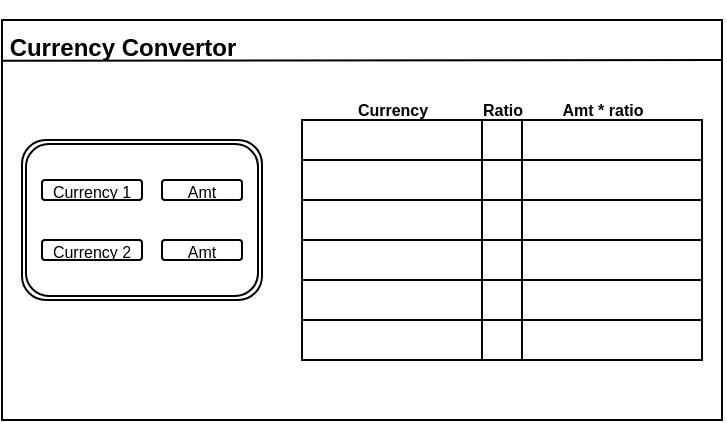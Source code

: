 <mxfile version="23.1.1" type="github">
  <diagram name="Page-1" id="5f0bae14-7c28-e335-631c-24af17079c00">
    <mxGraphModel dx="478" dy="261" grid="1" gridSize="10" guides="1" tooltips="1" connect="1" arrows="1" fold="1" page="1" pageScale="1" pageWidth="1100" pageHeight="850" background="none" math="0" shadow="0">
      <root>
        <mxCell id="0" />
        <mxCell id="1" parent="0" />
        <mxCell id="MlbQ3381bBgCuxPbHRA2-1" value="" style="rounded=0;whiteSpace=wrap;html=1;" parent="1" vertex="1">
          <mxGeometry x="80" y="80" width="360" height="200" as="geometry" />
        </mxCell>
        <mxCell id="MlbQ3381bBgCuxPbHRA2-3" value="" style="endArrow=none;html=1;rounded=0;entryX=0;entryY=0.102;entryDx=0;entryDy=0;entryPerimeter=0;" parent="1" target="MlbQ3381bBgCuxPbHRA2-1" edge="1">
          <mxGeometry width="50" height="50" relative="1" as="geometry">
            <mxPoint x="440" y="100" as="sourcePoint" />
            <mxPoint x="430" y="240" as="targetPoint" />
          </mxGeometry>
        </mxCell>
        <mxCell id="MlbQ3381bBgCuxPbHRA2-4" value="&lt;font style=&quot;font-size: 12px;&quot;&gt;Currency Convertor&lt;/font&gt;" style="text;strokeColor=none;fillColor=none;html=1;fontSize=24;fontStyle=1;verticalAlign=middle;align=center;" parent="1" vertex="1">
          <mxGeometry x="90" y="70" width="100" height="40" as="geometry" />
        </mxCell>
        <mxCell id="MlbQ3381bBgCuxPbHRA2-5" value="" style="shape=ext;double=1;rounded=1;whiteSpace=wrap;html=1;" parent="1" vertex="1">
          <mxGeometry x="90" y="140" width="120" height="80" as="geometry" />
        </mxCell>
        <mxCell id="MlbQ3381bBgCuxPbHRA2-8" value="&lt;font style=&quot;font-size: 8px;&quot;&gt;Currency 1&lt;/font&gt;" style="rounded=1;whiteSpace=wrap;html=1;" parent="1" vertex="1">
          <mxGeometry x="100" y="160" width="50" height="10" as="geometry" />
        </mxCell>
        <mxCell id="MlbQ3381bBgCuxPbHRA2-9" value="&lt;font style=&quot;font-size: 8px;&quot;&gt;Amt&lt;/font&gt;" style="rounded=1;whiteSpace=wrap;html=1;" parent="1" vertex="1">
          <mxGeometry x="160" y="160" width="40" height="10" as="geometry" />
        </mxCell>
        <mxCell id="MlbQ3381bBgCuxPbHRA2-14" value="&lt;font style=&quot;font-size: 8px;&quot;&gt;Currency 2&lt;br&gt;&lt;/font&gt;" style="rounded=1;whiteSpace=wrap;html=1;" parent="1" vertex="1">
          <mxGeometry x="100" y="190" width="50" height="10" as="geometry" />
        </mxCell>
        <mxCell id="MlbQ3381bBgCuxPbHRA2-15" value="&lt;font style=&quot;font-size: 8px;&quot;&gt;Amt&lt;/font&gt;" style="rounded=1;whiteSpace=wrap;html=1;" parent="1" vertex="1">
          <mxGeometry x="160" y="190" width="40" height="10" as="geometry" />
        </mxCell>
        <mxCell id="MlbQ3381bBgCuxPbHRA2-16" value="" style="rounded=1;whiteSpace=wrap;html=1;" parent="1" vertex="1">
          <mxGeometry x="230" y="130" width="200" height="120" as="geometry" />
        </mxCell>
        <mxCell id="BSqpHbu_dynROy-KlYNv-1" value="" style="endArrow=none;html=1;rounded=0;exitX=1;exitY=0.25;exitDx=0;exitDy=0;entryX=0;entryY=0.25;entryDx=0;entryDy=0;" edge="1" parent="1">
          <mxGeometry width="50" height="50" relative="1" as="geometry">
            <mxPoint x="430" y="130" as="sourcePoint" />
            <mxPoint x="230" y="130" as="targetPoint" />
          </mxGeometry>
        </mxCell>
        <mxCell id="BSqpHbu_dynROy-KlYNv-9" value="" style="shape=table;startSize=0;container=1;collapsible=0;childLayout=tableLayout;fontSize=16;" vertex="1" parent="1">
          <mxGeometry x="230" y="130" width="200" height="60" as="geometry" />
        </mxCell>
        <mxCell id="BSqpHbu_dynROy-KlYNv-10" value="" style="shape=tableRow;horizontal=0;startSize=0;swimlaneHead=0;swimlaneBody=0;strokeColor=inherit;top=0;left=0;bottom=0;right=0;collapsible=0;dropTarget=0;fillColor=none;points=[[0,0.5],[1,0.5]];portConstraint=eastwest;fontSize=16;" vertex="1" parent="BSqpHbu_dynROy-KlYNv-9">
          <mxGeometry width="200" height="20" as="geometry" />
        </mxCell>
        <mxCell id="BSqpHbu_dynROy-KlYNv-11" value="" style="shape=partialRectangle;html=1;whiteSpace=wrap;connectable=0;strokeColor=inherit;overflow=hidden;fillColor=none;top=0;left=0;bottom=0;right=0;pointerEvents=1;fontSize=16;" vertex="1" parent="BSqpHbu_dynROy-KlYNv-10">
          <mxGeometry width="90" height="20" as="geometry">
            <mxRectangle width="90" height="20" as="alternateBounds" />
          </mxGeometry>
        </mxCell>
        <mxCell id="BSqpHbu_dynROy-KlYNv-12" value="" style="shape=partialRectangle;html=1;whiteSpace=wrap;connectable=0;strokeColor=inherit;overflow=hidden;fillColor=none;top=0;left=0;bottom=0;right=0;pointerEvents=1;fontSize=16;" vertex="1" parent="BSqpHbu_dynROy-KlYNv-10">
          <mxGeometry x="90" width="20" height="20" as="geometry">
            <mxRectangle width="20" height="20" as="alternateBounds" />
          </mxGeometry>
        </mxCell>
        <mxCell id="BSqpHbu_dynROy-KlYNv-13" value="" style="shape=partialRectangle;html=1;whiteSpace=wrap;connectable=0;strokeColor=inherit;overflow=hidden;fillColor=none;top=0;left=0;bottom=0;right=0;pointerEvents=1;fontSize=16;" vertex="1" parent="BSqpHbu_dynROy-KlYNv-10">
          <mxGeometry x="110" width="90" height="20" as="geometry">
            <mxRectangle width="90" height="20" as="alternateBounds" />
          </mxGeometry>
        </mxCell>
        <mxCell id="BSqpHbu_dynROy-KlYNv-14" value="" style="shape=tableRow;horizontal=0;startSize=0;swimlaneHead=0;swimlaneBody=0;strokeColor=inherit;top=0;left=0;bottom=0;right=0;collapsible=0;dropTarget=0;fillColor=none;points=[[0,0.5],[1,0.5]];portConstraint=eastwest;fontSize=16;" vertex="1" parent="BSqpHbu_dynROy-KlYNv-9">
          <mxGeometry y="20" width="200" height="20" as="geometry" />
        </mxCell>
        <mxCell id="BSqpHbu_dynROy-KlYNv-15" value="" style="shape=partialRectangle;html=1;whiteSpace=wrap;connectable=0;strokeColor=inherit;overflow=hidden;fillColor=none;top=0;left=0;bottom=0;right=0;pointerEvents=1;fontSize=16;" vertex="1" parent="BSqpHbu_dynROy-KlYNv-14">
          <mxGeometry width="90" height="20" as="geometry">
            <mxRectangle width="90" height="20" as="alternateBounds" />
          </mxGeometry>
        </mxCell>
        <mxCell id="BSqpHbu_dynROy-KlYNv-16" value="" style="shape=partialRectangle;html=1;whiteSpace=wrap;connectable=0;strokeColor=inherit;overflow=hidden;fillColor=none;top=0;left=0;bottom=0;right=0;pointerEvents=1;fontSize=16;" vertex="1" parent="BSqpHbu_dynROy-KlYNv-14">
          <mxGeometry x="90" width="20" height="20" as="geometry">
            <mxRectangle width="20" height="20" as="alternateBounds" />
          </mxGeometry>
        </mxCell>
        <mxCell id="BSqpHbu_dynROy-KlYNv-17" value="" style="shape=partialRectangle;html=1;whiteSpace=wrap;connectable=0;strokeColor=inherit;overflow=hidden;fillColor=none;top=0;left=0;bottom=0;right=0;pointerEvents=1;fontSize=16;" vertex="1" parent="BSqpHbu_dynROy-KlYNv-14">
          <mxGeometry x="110" width="90" height="20" as="geometry">
            <mxRectangle width="90" height="20" as="alternateBounds" />
          </mxGeometry>
        </mxCell>
        <mxCell id="BSqpHbu_dynROy-KlYNv-18" value="" style="shape=tableRow;horizontal=0;startSize=0;swimlaneHead=0;swimlaneBody=0;strokeColor=inherit;top=0;left=0;bottom=0;right=0;collapsible=0;dropTarget=0;fillColor=none;points=[[0,0.5],[1,0.5]];portConstraint=eastwest;fontSize=16;" vertex="1" parent="BSqpHbu_dynROy-KlYNv-9">
          <mxGeometry y="40" width="200" height="20" as="geometry" />
        </mxCell>
        <mxCell id="BSqpHbu_dynROy-KlYNv-19" value="" style="shape=partialRectangle;html=1;whiteSpace=wrap;connectable=0;strokeColor=inherit;overflow=hidden;fillColor=none;top=0;left=0;bottom=0;right=0;pointerEvents=1;fontSize=16;" vertex="1" parent="BSqpHbu_dynROy-KlYNv-18">
          <mxGeometry width="90" height="20" as="geometry">
            <mxRectangle width="90" height="20" as="alternateBounds" />
          </mxGeometry>
        </mxCell>
        <mxCell id="BSqpHbu_dynROy-KlYNv-20" value="" style="shape=partialRectangle;html=1;whiteSpace=wrap;connectable=0;strokeColor=inherit;overflow=hidden;fillColor=none;top=0;left=0;bottom=0;right=0;pointerEvents=1;fontSize=16;" vertex="1" parent="BSqpHbu_dynROy-KlYNv-18">
          <mxGeometry x="90" width="20" height="20" as="geometry">
            <mxRectangle width="20" height="20" as="alternateBounds" />
          </mxGeometry>
        </mxCell>
        <mxCell id="BSqpHbu_dynROy-KlYNv-21" value="" style="shape=partialRectangle;html=1;whiteSpace=wrap;connectable=0;strokeColor=inherit;overflow=hidden;fillColor=none;top=0;left=0;bottom=0;right=0;pointerEvents=1;fontSize=16;" vertex="1" parent="BSqpHbu_dynROy-KlYNv-18">
          <mxGeometry x="110" width="90" height="20" as="geometry">
            <mxRectangle width="90" height="20" as="alternateBounds" />
          </mxGeometry>
        </mxCell>
        <mxCell id="BSqpHbu_dynROy-KlYNv-23" value="" style="shape=table;startSize=0;container=1;collapsible=0;childLayout=tableLayout;fontSize=16;" vertex="1" parent="1">
          <mxGeometry x="230" y="190" width="200" height="60" as="geometry" />
        </mxCell>
        <mxCell id="BSqpHbu_dynROy-KlYNv-24" value="" style="shape=tableRow;horizontal=0;startSize=0;swimlaneHead=0;swimlaneBody=0;strokeColor=inherit;top=0;left=0;bottom=0;right=0;collapsible=0;dropTarget=0;fillColor=none;points=[[0,0.5],[1,0.5]];portConstraint=eastwest;fontSize=16;" vertex="1" parent="BSqpHbu_dynROy-KlYNv-23">
          <mxGeometry width="200" height="20" as="geometry" />
        </mxCell>
        <mxCell id="BSqpHbu_dynROy-KlYNv-25" value="" style="shape=partialRectangle;html=1;whiteSpace=wrap;connectable=0;strokeColor=inherit;overflow=hidden;fillColor=none;top=0;left=0;bottom=0;right=0;pointerEvents=1;fontSize=16;" vertex="1" parent="BSqpHbu_dynROy-KlYNv-24">
          <mxGeometry width="90" height="20" as="geometry">
            <mxRectangle width="90" height="20" as="alternateBounds" />
          </mxGeometry>
        </mxCell>
        <mxCell id="BSqpHbu_dynROy-KlYNv-26" value="" style="shape=partialRectangle;html=1;whiteSpace=wrap;connectable=0;strokeColor=inherit;overflow=hidden;fillColor=none;top=0;left=0;bottom=0;right=0;pointerEvents=1;fontSize=16;" vertex="1" parent="BSqpHbu_dynROy-KlYNv-24">
          <mxGeometry x="90" width="20" height="20" as="geometry">
            <mxRectangle width="20" height="20" as="alternateBounds" />
          </mxGeometry>
        </mxCell>
        <mxCell id="BSqpHbu_dynROy-KlYNv-27" value="" style="shape=partialRectangle;html=1;whiteSpace=wrap;connectable=0;strokeColor=inherit;overflow=hidden;fillColor=none;top=0;left=0;bottom=0;right=0;pointerEvents=1;fontSize=16;" vertex="1" parent="BSqpHbu_dynROy-KlYNv-24">
          <mxGeometry x="110" width="90" height="20" as="geometry">
            <mxRectangle width="90" height="20" as="alternateBounds" />
          </mxGeometry>
        </mxCell>
        <mxCell id="BSqpHbu_dynROy-KlYNv-28" value="" style="shape=tableRow;horizontal=0;startSize=0;swimlaneHead=0;swimlaneBody=0;strokeColor=inherit;top=0;left=0;bottom=0;right=0;collapsible=0;dropTarget=0;fillColor=none;points=[[0,0.5],[1,0.5]];portConstraint=eastwest;fontSize=16;" vertex="1" parent="BSqpHbu_dynROy-KlYNv-23">
          <mxGeometry y="20" width="200" height="20" as="geometry" />
        </mxCell>
        <mxCell id="BSqpHbu_dynROy-KlYNv-29" value="" style="shape=partialRectangle;html=1;whiteSpace=wrap;connectable=0;strokeColor=inherit;overflow=hidden;fillColor=none;top=0;left=0;bottom=0;right=0;pointerEvents=1;fontSize=16;" vertex="1" parent="BSqpHbu_dynROy-KlYNv-28">
          <mxGeometry width="90" height="20" as="geometry">
            <mxRectangle width="90" height="20" as="alternateBounds" />
          </mxGeometry>
        </mxCell>
        <mxCell id="BSqpHbu_dynROy-KlYNv-30" value="" style="shape=partialRectangle;html=1;whiteSpace=wrap;connectable=0;strokeColor=inherit;overflow=hidden;fillColor=none;top=0;left=0;bottom=0;right=0;pointerEvents=1;fontSize=16;" vertex="1" parent="BSqpHbu_dynROy-KlYNv-28">
          <mxGeometry x="90" width="20" height="20" as="geometry">
            <mxRectangle width="20" height="20" as="alternateBounds" />
          </mxGeometry>
        </mxCell>
        <mxCell id="BSqpHbu_dynROy-KlYNv-31" value="" style="shape=partialRectangle;html=1;whiteSpace=wrap;connectable=0;strokeColor=inherit;overflow=hidden;fillColor=none;top=0;left=0;bottom=0;right=0;pointerEvents=1;fontSize=16;" vertex="1" parent="BSqpHbu_dynROy-KlYNv-28">
          <mxGeometry x="110" width="90" height="20" as="geometry">
            <mxRectangle width="90" height="20" as="alternateBounds" />
          </mxGeometry>
        </mxCell>
        <mxCell id="BSqpHbu_dynROy-KlYNv-32" value="" style="shape=tableRow;horizontal=0;startSize=0;swimlaneHead=0;swimlaneBody=0;strokeColor=inherit;top=0;left=0;bottom=0;right=0;collapsible=0;dropTarget=0;fillColor=none;points=[[0,0.5],[1,0.5]];portConstraint=eastwest;fontSize=16;" vertex="1" parent="BSqpHbu_dynROy-KlYNv-23">
          <mxGeometry y="40" width="200" height="20" as="geometry" />
        </mxCell>
        <mxCell id="BSqpHbu_dynROy-KlYNv-33" value="" style="shape=partialRectangle;html=1;whiteSpace=wrap;connectable=0;strokeColor=inherit;overflow=hidden;fillColor=none;top=0;left=0;bottom=0;right=0;pointerEvents=1;fontSize=16;" vertex="1" parent="BSqpHbu_dynROy-KlYNv-32">
          <mxGeometry width="90" height="20" as="geometry">
            <mxRectangle width="90" height="20" as="alternateBounds" />
          </mxGeometry>
        </mxCell>
        <mxCell id="BSqpHbu_dynROy-KlYNv-34" value="" style="shape=partialRectangle;html=1;whiteSpace=wrap;connectable=0;strokeColor=inherit;overflow=hidden;fillColor=none;top=0;left=0;bottom=0;right=0;pointerEvents=1;fontSize=16;" vertex="1" parent="BSqpHbu_dynROy-KlYNv-32">
          <mxGeometry x="90" width="20" height="20" as="geometry">
            <mxRectangle width="20" height="20" as="alternateBounds" />
          </mxGeometry>
        </mxCell>
        <mxCell id="BSqpHbu_dynROy-KlYNv-35" value="" style="shape=partialRectangle;html=1;whiteSpace=wrap;connectable=0;strokeColor=inherit;overflow=hidden;fillColor=none;top=0;left=0;bottom=0;right=0;pointerEvents=1;fontSize=16;" vertex="1" parent="BSqpHbu_dynROy-KlYNv-32">
          <mxGeometry x="110" width="90" height="20" as="geometry">
            <mxRectangle width="90" height="20" as="alternateBounds" />
          </mxGeometry>
        </mxCell>
        <mxCell id="BSqpHbu_dynROy-KlYNv-36" value="&lt;font style=&quot;font-size: 8px;&quot;&gt;Currency&lt;/font&gt;" style="text;strokeColor=none;fillColor=none;html=1;fontSize=24;fontStyle=1;verticalAlign=middle;align=center;" vertex="1" parent="1">
          <mxGeometry x="240" y="120" width="70" as="geometry" />
        </mxCell>
        <mxCell id="BSqpHbu_dynROy-KlYNv-37" value="&lt;font style=&quot;font-size: 8px;&quot;&gt;Ratio&lt;/font&gt;" style="text;strokeColor=none;fillColor=none;html=1;fontSize=24;fontStyle=1;verticalAlign=middle;align=center;" vertex="1" parent="1">
          <mxGeometry x="310" y="110" width="40" height="20" as="geometry" />
        </mxCell>
        <mxCell id="BSqpHbu_dynROy-KlYNv-38" value="&lt;font style=&quot;font-size: 8px;&quot;&gt;Amt * ratio&lt;/font&gt;" style="text;strokeColor=none;fillColor=none;html=1;fontSize=24;fontStyle=1;verticalAlign=middle;align=center;" vertex="1" parent="1">
          <mxGeometry x="330" y="100" width="100" height="40" as="geometry" />
        </mxCell>
      </root>
    </mxGraphModel>
  </diagram>
</mxfile>
